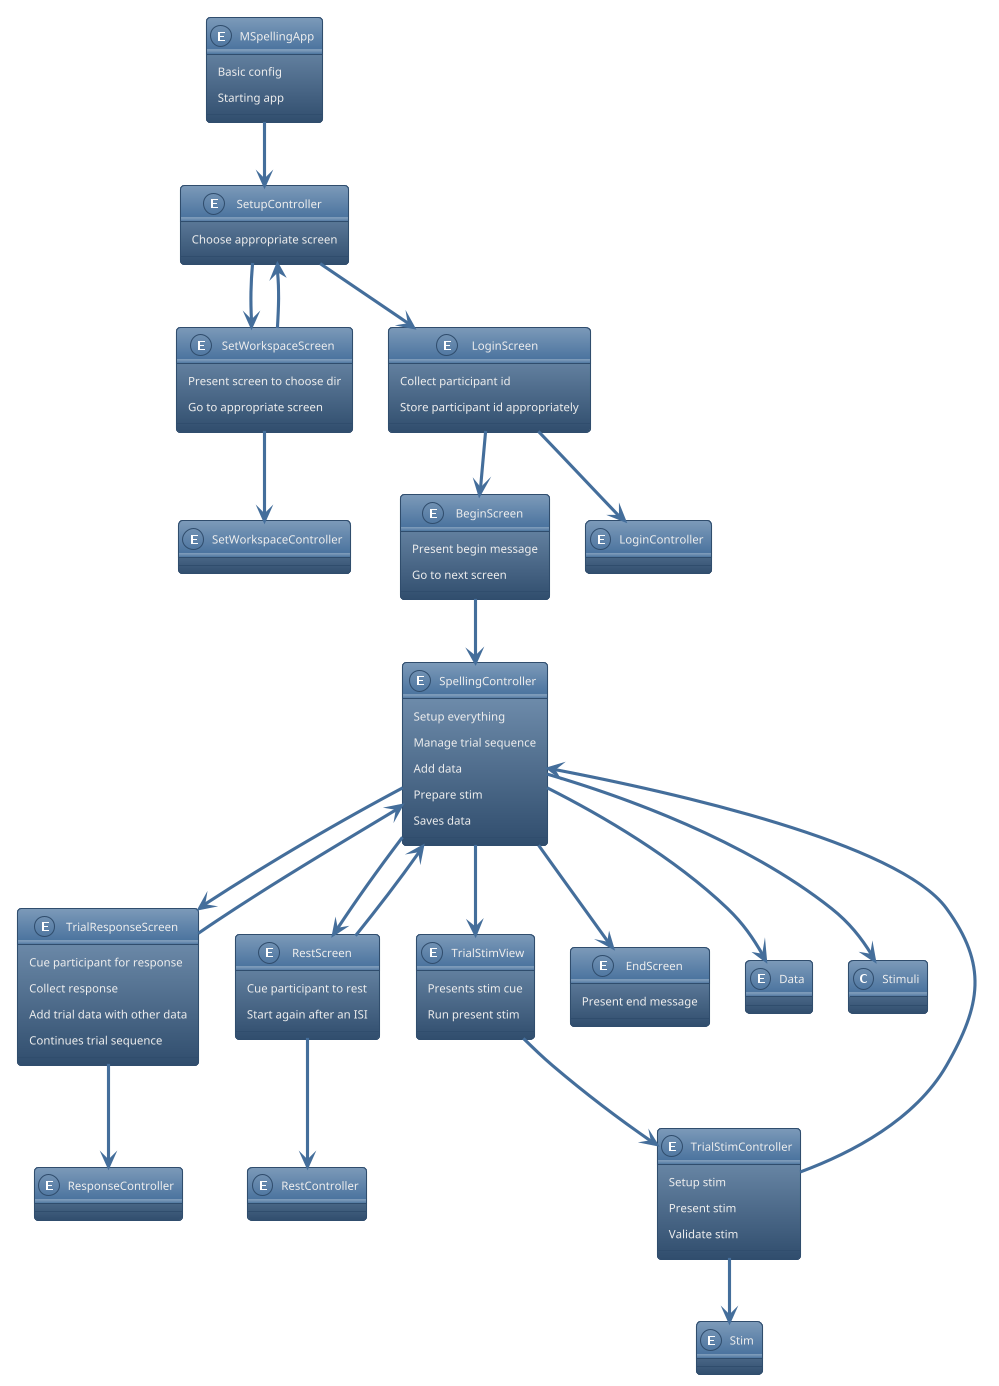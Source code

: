 @startuml Entities and Responsibilities
!theme spacelab

entity MSpellingApp{
    Basic config
    Starting app
}

entity SetupController{
    Choose appropriate screen
}

entity SetWorkspaceScreen{
    Present screen to choose dir 
    Go to appropriate screen
}

entity SetWorkspaceController{
}

entity LoginScreen{
    Collect participant id
    Store participant id appropriately
}

entity LoginController{}

entity BeginScreen{
    Present begin message
    Go to next screen
}

entity SpellingController{
    Setup everything
    Manage trial sequence 
    Add data
    Prepare stim 
    Saves data
}

entity TrialStimView{
    Presents stim cue
    Run present stim
}

entity TrialStimController{
    Setup stim 
    Present stim
    Validate stim
}

entity TrialResponseScreen{
    Cue participant for response 
    Collect response
    Add trial data with other data
    ' Pass response
    Continues trial sequence
}

entity ResponseController{}

entity RestScreen{
    Cue participant to rest 
    Start again after an ISI
}

entity RestController{}

entity EndScreen{
    Present end message
}

entity Stim{}
entity Data{}

MSpellingApp --> SetupController
SetupController --> SetWorkspaceScreen
SetupController --> LoginScreen
SetWorkspaceScreen --> SetWorkspaceController
SetWorkspaceScreen --> SetupController 
LoginScreen --> LoginController
LoginScreen --> BeginScreen
BeginScreen --> SpellingController
SpellingController --> Stimuli
SpellingController --> Data
SpellingController --> TrialStimView
TrialStimView --> TrialStimController
TrialStimController --> SpellingController
TrialStimController --> Stim
SpellingController --> TrialResponseScreen
TrialResponseScreen --> ResponseController
TrialResponseScreen --> SpellingController
SpellingController --> RestScreen
RestScreen --> SpellingController
RestScreen --> RestController
SpellingController --> EndScreen
@enduml
